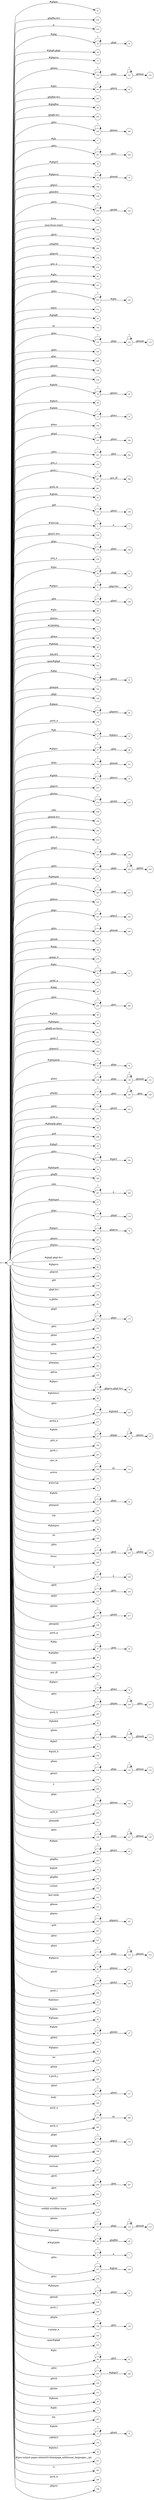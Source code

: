 digraph NFA {
  rankdir=LR;
  node [shape=circle, fontsize=10];
  __start [shape=point, label=""];
  __start -> 1;
  61 [label="61"];
  203 [label="203"];
  313 [label="313"];
  29 [label="29"];
  36 [label="36"];
  112 [label="112"];
  77 [label="77"];
  120 [label="120"];
  94 [label="94"];
  205 [label="205"];
  84 [label="84"];
  200 [label="200"];
  245 [label="245"];
  8 [label="8"];
  247 [label="247"];
  38 [label="38"];
  78 [label="78"];
  198 [label="198"];
  159 [label="159"];
  209 [label="209"];
  217 [label="217"];
  309 [label="309"];
  251 [label="251"];
  102 [label="102"];
  208 [label="208"];
  32 [label="32"];
  299 [label="299"];
  194 [label="194"];
  18 [label="18"];
  22 [label="22"];
  272 [label="272"];
  121 [label="121"];
  86 [label="86"];
  137 [label="137"];
  95 [label="95"];
  171 [label="171"];
  233 [label="233"];
  298 [label="298"];
  189 [label="189"];
  234 [label="234"];
  311 [label="311"];
  83 [label="83"];
  316 [label="316"];
  30 [label="30"];
  123 [label="123"];
  224 [label="224"];
  305 [label="305"];
  1 [label="1"];
  148 [label="148"];
  222 [label="222"];
  19 [label="19"];
  88 [label="88"];
  186 [label="186"];
  13 [label="13"];
  122 [label="122"];
  139 [label="139"];
  152 [label="152"];
  183 [label="183"];
  241 [label="241"];
  274 [label="274"];
  287 [label="287"];
  291 [label="291"];
  25 [label="25"];
  42 [label="42"];
  135 [label="135"];
  4 [label="4"];
  156 [label="156"];
  27 [label="27"];
  179 [label="179"];
  276 [label="276"];
  90 [label="90"];
  71 [label="71"];
  168 [label="168"];
  89 [label="89"];
  115 [label="115"];
  264 [label="264"];
  254 [label="254"];
  2 [label="2"];
  149 [label="149"];
  56 [label="56"];
  105 [label="105"];
  314 [label="314"];
  33 [label="33"];
  162 [label="162"];
  144 [label="144"];
  64 [label="64"];
  278 [label="278"];
  9 [label="9"];
  67 [label="67"];
  140 [label="140"];
  15 [label="15"];
  34 [label="34"];
  197 [label="197"];
  214 [label="214"];
  296 [label="296"];
  158 [label="158"];
  255 [label="255"];
  273 [label="273"];
  134 [label="134"];
  185 [label="185"];
  238 [label="238"];
  47 [label="47"];
  260 [label="260"];
  220 [label="220"];
  124 [label="124"];
  180 [label="180"];
  212 [label="212"];
  141 [label="141"];
  153 [label="153"];
  181 [label="181"];
  243 [label="243"];
  157 [label="157"];
  108 [label="108"];
  99 [label="99"];
  275 [label="275"];
  128 [label="128"];
  92 [label="92"];
  265 [label="265"];
  280 [label="280"];
  28 [label="28"];
  263 [label="263"];
  39 [label="39"];
  50 [label="50"];
  201 [label="201"];
  283 [label="283"];
  54 [label="54"];
  193 [label="193"];
  53 [label="53"];
  129 [label="129"];
  187 [label="187"];
  20 [label="20"];
  93 [label="93"];
  70 [label="70"];
  211 [label="211"];
  268 [label="268"];
  125 [label="125"];
  59 [label="59"];
  266 [label="266"];
  35 [label="35"];
  231 [label="231"];
  55 [label="55"];
  133 [label="133"];
  199 [label="199"];
  240 [label="240"];
  297 [label="297"];
  210 [label="210"];
  7 [label="7"];
  57 [label="57"];
  136 [label="136"];
  177 [label="177"];
  73 [label="73"];
  167 [label="167"];
  190 [label="190"];
  215 [label="215"];
  37 [label="37"];
  82 [label="82"];
  195 [label="195"];
  218 [label="218"];
  244 [label="244"];
  145 [label="145"];
  188 [label="188"];
  301 [label="301"];
  173 [label="173"];
  118 [label="118"];
  130 [label="130"];
  236 [label="236"];
  252 [label="252"];
  239 [label="239"];
  166 [label="166"];
  147 [label="147"];
  310 [label="310"];
  14 [label="14"];
  143 [label="143"];
  163 [label="163"];
  169 [label="169"];
  253 [label="253"];
  75 [label="75"];
  98 [label="98"];
  229 [label="229"];
  271 [label="271"];
  23 [label="23"];
  270 [label="270"];
  281 [label="281"];
  74 [label="74"];
  109 [label="109"];
  259 [label="259"];
  81 [label="81"];
  304 [label="304"];
  3 [label="3"];
  178 [label="178"];
  21 [label="21"];
  165 [label="165"];
  293 [label="293"];
  58 [label="58"];
  106 [label="106"];
  249 [label="249"];
  308 [label="308"];
  107 [label="107"];
  219 [label="219"];
  172 [label="172"];
  216 [label="216"];
  160 [label="160"];
  284 [label="284"];
  31 [label="31"];
  85 [label="85"];
  294 [label="294"];
  277 [label="277"];
  69 [label="69"];
  235 [label="235"];
  285 [label="285"];
  40 [label="40"];
  111 [label="111"];
  24 [label="24"];
  242 [label="242"];
  207 [label="207"];
  45 [label="45"];
  97 [label="97"];
  10 [label="10"];
  91 [label="91"];
  100 [label="100"];
  246 [label="246"];
  114 [label="114"];
  174 [label="174"];
  155 [label="155"];
  300 [label="300"];
  142 [label="142"];
  269 [label="269"];
  288 [label="288"];
  161 [label="161"];
  126 [label="126"];
  62 [label="62"];
  202 [label="202"];
  250 [label="250"];
  248 [label="248"];
  44 [label="44"];
  204 [label="204"];
  237 [label="237"];
  318 [label="318"];
  312 [label="312"];
  151 [label="151"];
  191 [label="191"];
  261 [label="261"];
  76 [label="76"];
  267 [label="267"];
  257 [label="257"];
  132 [label="132"];
  80 [label="80"];
  258 [label="258"];
  286 [label="286"];
  41 [label="41"];
  5 [label="5"];
  12 [label="12"];
  60 [label="60"];
  116 [label="116"];
  26 [label="26"];
  221 [label="221"];
  66 [label="66"];
  110 [label="110"];
  295 [label="295"];
  154 [label="154"];
  303 [label="303"];
  170 [label="170"];
  230 [label="230"];
  306 [label="306"];
  279 [label="279"];
  282 [label="282"];
  175 [label="175"];
  146 [label="146"];
  192 [label="192"];
  184 [label="184"];
  113 [label="113"];
  164 [label="164"];
  317 [label="317"];
  68 [label="68"];
  206 [label="206"];
  262 [label="262"];
  87 [label="87"];
  103 [label="103"];
  117 [label="117"];
  48 [label="48"];
  6 [label="6"];
  119 [label="119"];
  227 [label="227"];
  79 [label="79"];
  65 [label="65"];
  256 [label="256"];
  51 [label="51"];
  16 [label="16"];
  228 [label="228"];
  232 [label="232"];
  150 [label="150"];
  290 [label="290"];
  138 [label="138"];
  302 [label="302"];
  315 [label="315"];
  96 [label="96"];
  225 [label="225"];
  223 [label="223"];
  131 [label="131"];
  213 [label="213"];
  176 [label="176"];
  49 [label="49"];
  72 [label="72"];
  46 [label="46"];
  52 [label="52"];
  127 [label="127"];
  11 [label="11"];
  307 [label="307"];
  17 [label="17"];
  104 [label="104"];
  43 [label="43"];
  101 [label="101"];
  292 [label="292"];
  63 [label="63"];
  289 [label="289"];
  182 [label="182"];
  226 [label="226"];
  196 [label="196"];
  { node [shape=doublecircle]; 2 3 5 7 8 10 11 12 14 16 18 20 22 25 27 28 30 32 34 35 36 37 38 39 40 41 42 43 44 45 46 47 49 50 52 54 55 56 57 58 59 60 61 63 65 66 68 70 72 74 76 77 79 81 82 83 84 85 86 87 88 89 91 93 95 97 98 99 100 101 102 103 104 105 106 108 110 113 116 119 122 125 128 131 134 136 137 139 141 143 144 145 146 147 148 149 150 151 152 153 154 155 156 157 158 159 160 161 162 163 164 165 166 167 169 171 172 174 176 178 180 182 184 186 189 190 192 193 194 195 196 197 198 199 200 201 202 203 204 205 207 208 210 212 213 215 217 218 220 221 222 223 224 226 228 230 232 234 237 240 242 244 246 248 251 252 253 254 255 256 257 259 261 262 264 265 266 267 268 269 270 271 272 273 274 275 276 277 278 280 281 282 283 284 285 286 288 289 290 291 292 293 294 295 296 298 299 300 301 302 303 304 305 306 307 308 309 310 311 312 313 314 315 316 317 318 }
  1 -> 2 [label="#GBMPAL"];
  1 -> 3 [label="#SIvCob"];
  1 -> 4 [label="#SIvCob"];
  4 -> 4 [label="*"];
  4 -> 5 [label="a"];
  1 -> 6 [label="#WqQANb"];
  6 -> 6 [label="*"];
  6 -> 7 [label="a"];
  1 -> 8 [label="#gb"];
  1 -> 9 [label="#gb"];
  9 -> 9 [label="*"];
  9 -> 10 [label="#gbprc"];
  1 -> 11 [label="#gbb"];
  1 -> 12 [label="#gbbw"];
  1 -> 13 [label="#gbd4"];
  13 -> 13 [label="*"];
  13 -> 14 [label=".gbmc"];
  1 -> 15 [label="#gbd4"];
  15 -> 15 [label="*"];
  15 -> 16 [label=".gbmcc"];
  1 -> 17 [label="#gbd4"];
  17 -> 17 [label="*"];
  17 -> 18 [label=".gbmh"];
  1 -> 19 [label="#gbd4"];
  19 -> 19 [label="*"];
  19 -> 20 [label=".gbmtc"];
  1 -> 21 [label="#gbd4"];
  21 -> 21 [label="*"];
  21 -> 22 [label=".gbpc"];
  1 -> 23 [label="#gbd4"];
  23 -> 23 [label="*"];
  23 -> 24 [label=".gbpgs"];
  24 -> 24 [label="*"];
  24 -> 25 [label=".gbmtc"];
  1 -> 26 [label="#gbd4"];
  26 -> 26 [label="*"];
  26 -> 27 [label=".gbsbic"];
  1 -> 28 [label="#gbg"];
  1 -> 29 [label="#gbg"];
  29 -> 29 [label="*"];
  29 -> 30 [label=".gbgt"];
  1 -> 31 [label="#gbg"];
  31 -> 31 [label="*"];
  31 -> 32 [label=".gbm"];
  1 -> 33 [label="#gbg"];
  33 -> 33 [label="*"];
  33 -> 34 [label=".gbtcb"];
  1 -> 35 [label="#gbg5"];
  1 -> 36 [label="#gbg6.gbgt"];
  1 -> 37 [label="#gbg6.gbgt-hvr"];
  1 -> 38 [label="#gbgs5"];
  1 -> 39 [label="#gbi4i"];
  1 -> 40 [label="#gbi4id"];
  1 -> 41 [label="#gbi4m1"];
  1 -> 42 [label="#gbi4s"];
  1 -> 43 [label="#gbi4s1"];
  1 -> 44 [label="#gbi4t"];
  1 -> 45 [label="#gbi5"];
  1 -> 46 [label="#gbmm"];
  1 -> 47 [label="#gbmpal"];
  1 -> 48 [label="#gbmpal"];
  48 -> 48 [label="*"];
  48 -> 49 [label=".gbqfbb"];
  1 -> 50 [label="#gbmpas"];
  1 -> 51 [label="#gbmpas"];
  51 -> 51 [label="*"];
  51 -> 52 [label=".gbmt"];
  1 -> 53 [label="#gbmpasb"];
  53 -> 53 [label="*"];
  53 -> 54 [label=".gbps"];
  1 -> 55 [label="#gbmpdv"];
  1 -> 56 [label="#gbmpi"];
  1 -> 57 [label="#gbmpid"];
  1 -> 58 [label="#gbmpiw"];
  1 -> 59 [label="#gbmplp.gbps"];
  1 -> 60 [label="#gbmps"];
  1 -> 61 [label="#gbpm"];
  1 -> 62 [label="#gbpm"];
  62 -> 62 [label="*"];
  62 -> 63 [label=".gbml1"];
  1 -> 64 [label="#gbpm"];
  64 -> 64 [label="*"];
  64 -> 65 [label=".gbpmtc"];
  1 -> 66 [label="#gbpms"];
  1 -> 67 [label="#gbprc"];
  67 -> 67 [label="*"];
  67 -> 68 [label=".gbm"];
  1 -> 69 [label="#gbprc"];
  69 -> 69 [label="*"];
  69 -> 70 [label=".gbmc"];
  1 -> 71 [label="#gbprc"];
  71 -> 71 [label="*"];
  71 -> 72 [label=".gbprcbc"];
  1 -> 73 [label="#gbprc"];
  73 -> 73 [label="*"];
  73 -> 74 [label=".gbprcx"];
  1 -> 75 [label="#gbprc"];
  75 -> 75 [label="*"];
  75 -> 76 [label=".gbprcx.gbgt-hvr"];
  1 -> 77 [label="#gbprca"];
  1 -> 78 [label="#gbprca"];
  78 -> 78 [label="*"];
  78 -> 79 [label=".gbmab"];
  1 -> 80 [label="#gbprca"];
  80 -> 80 [label="*"];
  80 -> 81 [label=".gbmac"];
  1 -> 82 [label="#gbprcs"];
  1 -> 83 [label="#gbqfb"];
  1 -> 84 [label="#gbqfbw"];
  1 -> 85 [label="#gbqfqw"];
  1 -> 86 [label="#gbs"];
  1 -> 87 [label="#gbx3"];
  1 -> 88 [label="#gbx4"];
  1 -> 89 [label="#gbz"];
  1 -> 90 [label="#gbz"];
  90 -> 90 [label="*"];
  90 -> 91 [label=".gbgt"];
  1 -> 92 [label="#gbz"];
  92 -> 92 [label="*"];
  92 -> 93 [label=".gbm"];
  1 -> 94 [label="#gbz"];
  94 -> 94 [label="*"];
  94 -> 95 [label=".gbtcb"];
  1 -> 96 [label="#gbz"];
  96 -> 96 [label="*"];
  96 -> 97 [label=".gbzt"];
  1 -> 98 [label="#gbztms1"];
  1 -> 99 [label="#gog"];
  1 -> 100 [label="#gssb_b"];
  1 -> 101 [label="#gws-output-pages-elements-homepage_additional_languages__als"];
  1 -> 102 [label="-moz-focus-inner"];
  1 -> 103 [label="-webkit-scrollbar-track"];
  1 -> 104 [label=".GBMCC"];
  1 -> 105 [label=".H6sW5"];
  1 -> 106 [label=".ds"];
  1 -> 107 [label=".fl"];
  107 -> 107 [label="*"];
  107 -> 108 [label="a"];
  1 -> 109 [label=".gac_m"];
  109 -> 109 [label="*"];
  109 -> 110 [label="td"];
  1 -> 111 [label=".gbem"];
  111 -> 111 [label="*"];
  111 -> 112 [label=".gbgs"];
  112 -> 112 [label="*"];
  112 -> 113 [label=".gbmab"];
  1 -> 114 [label=".gbem"];
  114 -> 114 [label="*"];
  114 -> 115 [label=".gbgs"];
  115 -> 115 [label="*"];
  115 -> 116 [label=".gbmac"];
  1 -> 117 [label=".gbemi"];
  117 -> 117 [label="*"];
  117 -> 118 [label=".gbgs"];
  118 -> 118 [label="*"];
  118 -> 119 [label=".gbmab"];
  1 -> 120 [label=".gbemi"];
  120 -> 120 [label="*"];
  120 -> 121 [label=".gbgs"];
  121 -> 121 [label="*"];
  121 -> 122 [label=".gbmac"];
  1 -> 123 [label=".gbes"];
  123 -> 123 [label="*"];
  123 -> 124 [label=".gbgs"];
  124 -> 124 [label="*"];
  124 -> 125 [label=".gbmab"];
  1 -> 126 [label=".gbes"];
  126 -> 126 [label="*"];
  126 -> 127 [label=".gbgs"];
  127 -> 127 [label="*"];
  127 -> 128 [label=".gbmac"];
  1 -> 129 [label=".gbesi"];
  129 -> 129 [label="*"];
  129 -> 130 [label=".gbgs"];
  130 -> 130 [label="*"];
  130 -> 131 [label=".gbmab"];
  1 -> 132 [label=".gbesi"];
  132 -> 132 [label="*"];
  132 -> 133 [label=".gbgs"];
  133 -> 133 [label="*"];
  133 -> 134 [label=".gbmac"];
  1 -> 135 [label=".gbf"];
  135 -> 135 [label="*"];
  135 -> 136 [label=".gbmt"];
  1 -> 137 [label=".gbg4a"];
  1 -> 138 [label=".gbg4a"];
  138 -> 138 [label="*"];
  138 -> 139 [label=".gbts"];
  1 -> 140 [label=".gbgs"];
  140 -> 140 [label="*"];
  140 -> 141 [label=".gbmab"];
  1 -> 142 [label=".gbgs"];
  142 -> 142 [label="*"];
  142 -> 143 [label=".gbmac"];
  1 -> 144 [label=".gbgt"];
  1 -> 145 [label=".gbgt-hvr"];
  1 -> 146 [label=".gbi4p"];
  1 -> 147 [label=".gbm"];
  1 -> 148 [label=".gbm0l"];
  1 -> 149 [label=".gbma"];
  1 -> 150 [label=".gbmab"];
  1 -> 151 [label=".gbmac"];
  1 -> 152 [label=".gbmc"];
  1 -> 153 [label=".gbmcc"];
  1 -> 154 [label=".gbmh"];
  1 -> 155 [label=".gbml1"];
  1 -> 156 [label=".gbml1-hvr"];
  1 -> 157 [label=".gbmlb"];
  1 -> 158 [label=".gbmlb-hvr"];
  1 -> 159 [label=".gbmlbw"];
  1 -> 160 [label=".gbmpala"];
  1 -> 161 [label=".gbmpalb"];
  1 -> 162 [label=".gbmpia"];
  1 -> 163 [label=".gbmpiaa"];
  1 -> 164 [label=".gbmpiaw"];
  1 -> 165 [label=".gbmpnw"];
  1 -> 166 [label=".gbmt"];
  1 -> 167 [label=".gbmtc"];
  1 -> 168 [label=".gbn"];
  168 -> 168 [label="*"];
  168 -> 169 [label=".gbmt"];
  1 -> 170 [label=".gbnd"];
  170 -> 170 [label="*"];
  170 -> 171 [label=".gbmt"];
  1 -> 172 [label=".gbp0"];
  1 -> 173 [label=".gbp0"];
  173 -> 173 [label="*"];
  173 -> 174 [label=".gbps"];
  1 -> 175 [label=".gbp0"];
  175 -> 175 [label="*"];
  175 -> 176 [label=".gbps2"];
  1 -> 177 [label=".gbpc"];
  177 -> 177 [label="*"];
  177 -> 178 [label=".gbpd"];
  1 -> 179 [label=".gbpc"];
  179 -> 179 [label="*"];
  179 -> 180 [label=".gbps"];
  1 -> 181 [label=".gbpc"];
  181 -> 181 [label="*"];
  181 -> 182 [label=".gbps2"];
  1 -> 183 [label=".gbpd"];
  183 -> 183 [label="*"];
  183 -> 184 [label=".gbmt"];
  1 -> 185 [label=".gbpd"];
  185 -> 185 [label="*"];
  185 -> 186 [label=".gbps"];
  1 -> 187 [label=".gbpdjs"];
  187 -> 187 [label="*"];
  187 -> 188 [label=".gbto"];
  188 -> 188 [label="*"];
  188 -> 189 [label=".gbm"];
  1 -> 190 [label=".gbpmc"];
  1 -> 191 [label=".gbpmc"];
  191 -> 191 [label="*"];
  191 -> 192 [label=".gbpmtc"];
  1 -> 193 [label=".gbpms2"];
  1 -> 194 [label=".gbprcb"];
  1 -> 195 [label=".gbprcd"];
  1 -> 196 [label=".gbprci"];
  1 -> 197 [label=".gbprct"];
  1 -> 198 [label=".gbps2"];
  1 -> 199 [label=".gbqfb"];
  1 -> 200 [label=".gbqfb-hvr"];
  1 -> 201 [label=".gbqfb-no-focus"];
  1 -> 202 [label=".gbqfba"];
  1 -> 203 [label=".gbqfba-hvr"];
  1 -> 204 [label=".gbqfbb"];
  1 -> 205 [label=".gbqfbb-hvr"];
  1 -> 206 [label=".gbrtl"];
  206 -> 206 [label="*"];
  206 -> 207 [label=".gbm"];
  1 -> 208 [label=".gbsb"];
  1 -> 209 [label=".gbsb"];
  209 -> 209 [label="*"];
  209 -> 210 [label=".gbsbb"];
  1 -> 211 [label=".gbsb"];
  211 -> 211 [label="*"];
  211 -> 212 [label=".gbsbt"];
  1 -> 213 [label=".gbsbic"];
  1 -> 214 [label=".gbsbis"];
  214 -> 214 [label="*"];
  214 -> 215 [label=".gbsbb"];
  1 -> 216 [label=".gbsbis"];
  216 -> 216 [label="*"];
  216 -> 217 [label=".gbsbt"];
  1 -> 218 [label=".gbt"];
  1 -> 219 [label=".gbtb"];
  219 -> 219 [label="*"];
  219 -> 220 [label=".gbts"];
  1 -> 221 [label=".gbtb2"];
  1 -> 222 [label=".gbtc"];
  1 -> 223 [label=".gbtcb"];
  1 -> 224 [label=".gbto"];
  1 -> 225 [label=".gbto"];
  225 -> 225 [label="*"];
  225 -> 226 [label="#gbgs5"];
  1 -> 227 [label=".gbto"];
  227 -> 227 [label="*"];
  227 -> 228 [label="#gbi4i"];
  1 -> 229 [label=".gbto"];
  229 -> 229 [label="*"];
  229 -> 230 [label="#gbi4id"];
  1 -> 231 [label=".gbto"];
  231 -> 231 [label="*"];
  231 -> 232 [label="#gbi5"];
  1 -> 233 [label=".gbto"];
  233 -> 233 [label="*"];
  233 -> 234 [label="#gbs"];
  1 -> 235 [label=".gbto"];
  235 -> 235 [label="*"];
  235 -> 236 [label=".gbg4a"];
  236 -> 236 [label="*"];
  236 -> 237 [label=".gbts"];
  1 -> 238 [label=".gbto"];
  238 -> 238 [label="*"];
  238 -> 239 [label=".gbgt"];
  239 -> 239 [label="*"];
  239 -> 240 [label=".gbtb2"];
  1 -> 241 [label=".gbto"];
  241 -> 241 [label="*"];
  241 -> 242 [label=".gbm"];
  1 -> 243 [label=".gbto"];
  243 -> 243 [label="*"];
  243 -> 244 [label=".gbmab"];
  1 -> 245 [label=".gbto"];
  245 -> 245 [label="*"];
  245 -> 246 [label=".gbmac"];
  1 -> 247 [label=".gbto"];
  247 -> 247 [label="*"];
  247 -> 248 [label=".gbts"];
  1 -> 249 [label=".gbto"];
  249 -> 249 [label="*"];
  249 -> 250 [label=".gbzt"];
  250 -> 250 [label="*"];
  250 -> 251 [label=".gbtb2"];
  1 -> 252 [label=".gbts"];
  1 -> 253 [label=".gbtsa"];
  1 -> 254 [label=".gbxms"];
  1 -> 255 [label=".gbxo"];
  1 -> 256 [label=".gbxv"];
  1 -> 257 [label=".gbxx"];
  1 -> 258 [label=".gbz0l"];
  258 -> 258 [label="*"];
  258 -> 259 [label=".gbtb2"];
  1 -> 260 [label=".gbz0l"];
  260 -> 260 [label="*"];
  260 -> 261 [label=".gbts"];
  1 -> 262 [label=".gbzt"];
  1 -> 263 [label=".gbzt"];
  263 -> 263 [label="*"];
  263 -> 264 [label=".gbts"];
  1 -> 265 [label=".gsdd_a"];
  1 -> 266 [label=".gsfi"];
  1 -> 267 [label=".gsfs"];
  1 -> 268 [label=".gsib_a"];
  1 -> 269 [label=".gsib_b"];
  1 -> 270 [label=".gsls_a"];
  1 -> 271 [label=".gsmq_a"];
  1 -> 272 [label=".gsn_a"];
  1 -> 273 [label=".gsn_b"];
  1 -> 274 [label=".gsn_c"];
  1 -> 275 [label=".gspqs_b"];
  1 -> 276 [label=".gsq_a"];
  1 -> 277 [label=".gss_ifl"];
  1 -> 278 [label=".gssb_a"];
  1 -> 279 [label=".gssb_a"];
  279 -> 279 [label="*"];
  279 -> 280 [label="td"];
  1 -> 281 [label=".gssb_c"];
  1 -> 282 [label=".gssb_e"];
  1 -> 283 [label=".gssb_f"];
  1 -> 284 [label=".gssb_g"];
  1 -> 285 [label=".gssb_h"];
  1 -> 286 [label=".gssb_i"];
  1 -> 287 [label=".gssb_i"];
  287 -> 287 [label="*"];
  287 -> 288 [label=".gss_ifl"];
  1 -> 289 [label=".gssb_k"];
  1 -> 290 [label=".gssb_l"];
  1 -> 291 [label=".gssb_m"];
  1 -> 292 [label=".h"];
  1 -> 293 [label=".lsb"];
  1 -> 294 [label=".lsbb"];
  1 -> 295 [label=".lst"];
  1 -> 296 [label=".sblc"];
  1 -> 297 [label=".sblc"];
  297 -> 297 [label="*"];
  297 -> 298 [label="a"];
  1 -> 299 [label=".z4hgWe"];
  1 -> 300 [label="a"];
  1 -> 301 [label="a.gbiba"];
  1 -> 302 [label="a.gspqs_a"];
  1 -> 303 [label="a.gssb_j"];
  1 -> 304 [label="active"];
  1 -> 305 [label="after"];
  1 -> 306 [label="body"];
  1 -> 307 [label="em"];
  1 -> 308 [label="focus"];
  1 -> 309 [label="form"];
  1 -> 310 [label="hover"];
  1 -> 311 [label="input"];
  1 -> 312 [label="last-child"];
  1 -> 313 [label="p"];
  1 -> 314 [label="span#gbg4"];
  1 -> 315 [label="span#gbg6"];
  1 -> 316 [label="td"];
  1 -> 317 [label="vertical"];
  1 -> 318 [label="visited"];
}
